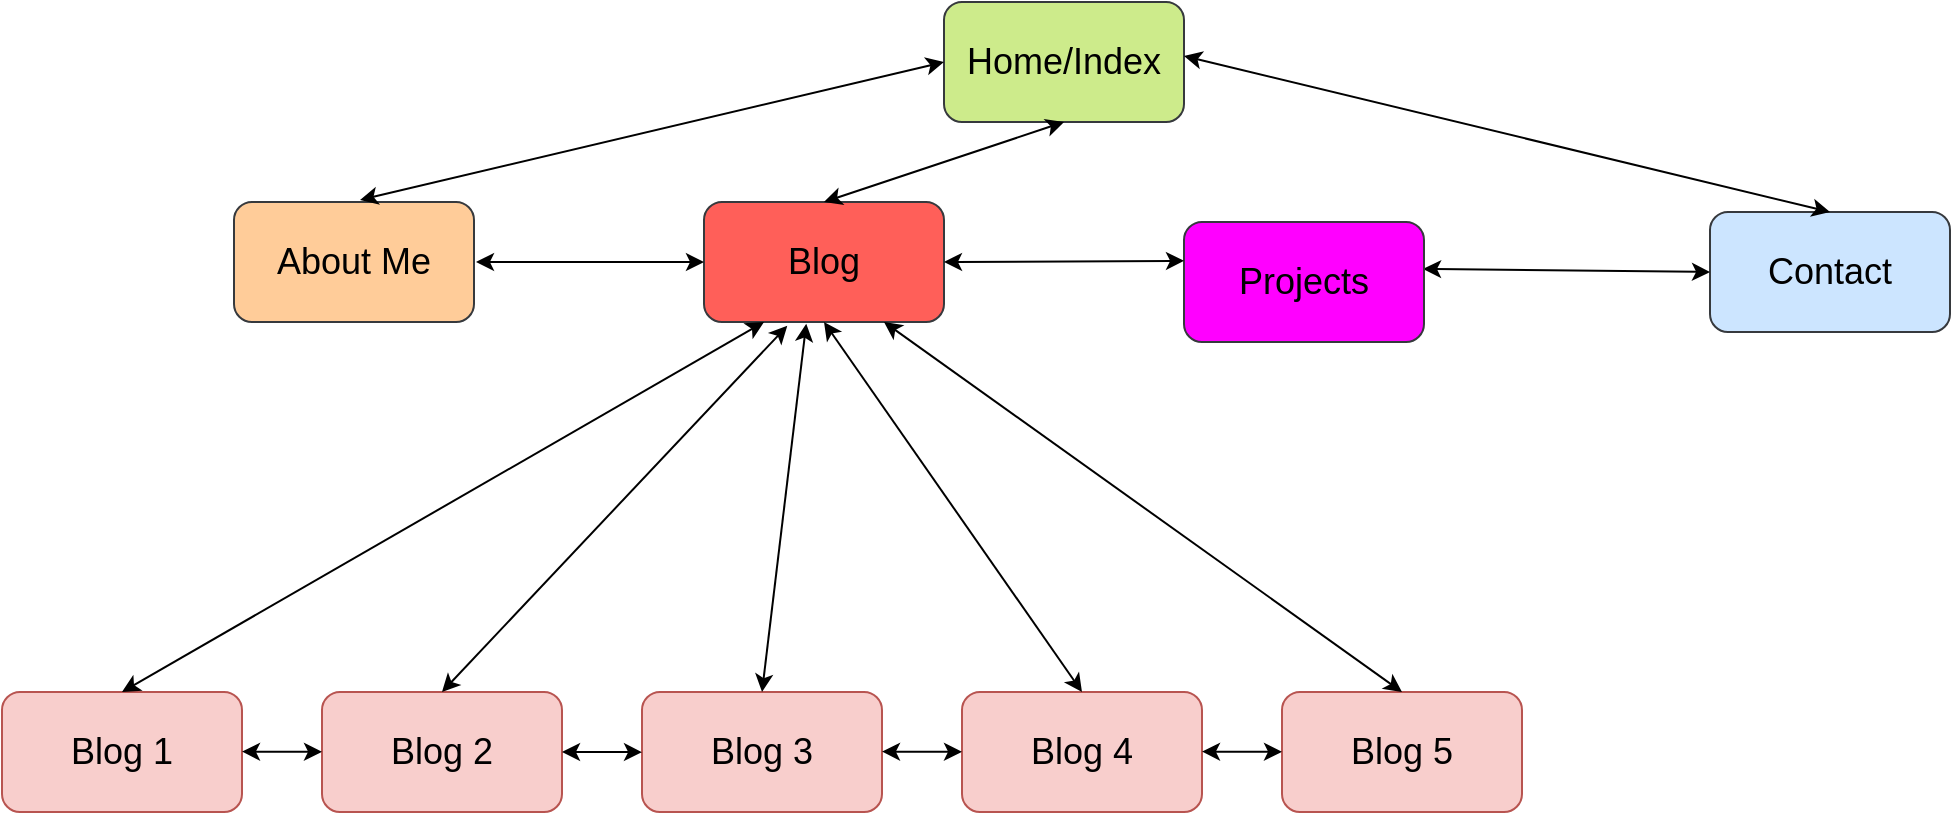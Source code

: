 <mxfile version="17.1.2" type="device"><diagram id="FrEQLvVEUYzjpKGy_lht" name="Page-1"><mxGraphModel dx="1368" dy="685" grid="0" gridSize="10" guides="1" tooltips="1" connect="1" arrows="1" fold="1" page="1" pageScale="1" pageWidth="1169" pageHeight="827" background="#FFFFFF" math="0" shadow="0"><root><mxCell id="0"/><mxCell id="1" parent="0"/><mxCell id="DT_Co0LQ-cxSEtePmClL-1" value="&lt;font style=&quot;font-size: 18px&quot;&gt;Home/Index&lt;/font&gt;" style="rounded=1;whiteSpace=wrap;html=1;fillColor=#cdeb8b;strokeColor=#36393d;" parent="1" vertex="1"><mxGeometry x="511" y="55" width="120" height="60" as="geometry"/></mxCell><mxCell id="DT_Co0LQ-cxSEtePmClL-2" value="&lt;font style=&quot;font-size: 18px&quot;&gt;About Me&lt;/font&gt;" style="rounded=1;whiteSpace=wrap;html=1;fillColor=#ffcc99;strokeColor=#36393d;" parent="1" vertex="1"><mxGeometry x="156" y="155" width="120" height="60" as="geometry"/></mxCell><mxCell id="DT_Co0LQ-cxSEtePmClL-3" value="&lt;font style=&quot;font-size: 18px&quot;&gt;Blog 1&lt;/font&gt;" style="rounded=1;whiteSpace=wrap;html=1;fillColor=#f8cecc;strokeColor=#b85450;" parent="1" vertex="1"><mxGeometry x="40" y="400" width="120" height="60" as="geometry"/></mxCell><mxCell id="DT_Co0LQ-cxSEtePmClL-4" value="&lt;font style=&quot;font-size: 18px&quot;&gt;Blog 2&lt;/font&gt;" style="rounded=1;whiteSpace=wrap;html=1;fillColor=#f8cecc;strokeColor=#b85450;" parent="1" vertex="1"><mxGeometry x="200" y="400" width="120" height="60" as="geometry"/></mxCell><mxCell id="DT_Co0LQ-cxSEtePmClL-5" value="&lt;font style=&quot;font-size: 18px&quot;&gt;Blog 3&lt;/font&gt;" style="rounded=1;whiteSpace=wrap;html=1;fillColor=#f8cecc;strokeColor=#b85450;" parent="1" vertex="1"><mxGeometry x="360" y="400" width="120" height="60" as="geometry"/></mxCell><mxCell id="DT_Co0LQ-cxSEtePmClL-6" value="&lt;font style=&quot;font-size: 18px&quot;&gt;Blog 4&lt;/font&gt;" style="rounded=1;whiteSpace=wrap;html=1;fillColor=#f8cecc;strokeColor=#b85450;" parent="1" vertex="1"><mxGeometry x="520" y="400" width="120" height="60" as="geometry"/></mxCell><mxCell id="DT_Co0LQ-cxSEtePmClL-7" value="&lt;font style=&quot;font-size: 18px&quot;&gt;Contact&lt;/font&gt;" style="rounded=1;whiteSpace=wrap;html=1;fillColor=#cce5ff;strokeColor=#36393d;" parent="1" vertex="1"><mxGeometry x="894" y="160" width="120" height="60" as="geometry"/></mxCell><mxCell id="DT_Co0LQ-cxSEtePmClL-8" value="&lt;font style=&quot;font-size: 18px&quot;&gt;Blog&lt;/font&gt;" style="rounded=1;whiteSpace=wrap;html=1;fillColor=#FF5F59;strokeColor=#36393d;" parent="1" vertex="1"><mxGeometry x="391" y="155" width="120" height="60" as="geometry"/></mxCell><mxCell id="DT_Co0LQ-cxSEtePmClL-10" value="&lt;font style=&quot;font-size: 18px&quot;&gt;Blog 5&lt;/font&gt;" style="rounded=1;whiteSpace=wrap;html=1;fillColor=#f8cecc;strokeColor=#b85450;" parent="1" vertex="1"><mxGeometry x="680" y="400" width="120" height="60" as="geometry"/></mxCell><mxCell id="DT_Co0LQ-cxSEtePmClL-11" value="" style="endArrow=classic;startArrow=classic;html=1;rounded=0;entryX=0;entryY=0.5;entryDx=0;entryDy=0;" parent="1" target="DT_Co0LQ-cxSEtePmClL-1" edge="1"><mxGeometry width="50" height="50" relative="1" as="geometry"><mxPoint x="219" y="154" as="sourcePoint"/><mxPoint x="230" y="110" as="targetPoint"/></mxGeometry></mxCell><mxCell id="DT_Co0LQ-cxSEtePmClL-12" value="" style="endArrow=classic;startArrow=classic;html=1;rounded=0;entryX=0.5;entryY=0;entryDx=0;entryDy=0;" parent="1" edge="1" target="DT_Co0LQ-cxSEtePmClL-7"><mxGeometry width="50" height="50" relative="1" as="geometry"><mxPoint x="631" y="82" as="sourcePoint"/><mxPoint x="881" y="122" as="targetPoint"/></mxGeometry></mxCell><mxCell id="DT_Co0LQ-cxSEtePmClL-13" value="" style="endArrow=classic;startArrow=classic;html=1;rounded=0;entryX=0.5;entryY=1;entryDx=0;entryDy=0;exitX=0.5;exitY=0;exitDx=0;exitDy=0;" parent="1" source="DT_Co0LQ-cxSEtePmClL-8" target="DT_Co0LQ-cxSEtePmClL-1" edge="1"><mxGeometry width="50" height="50" relative="1" as="geometry"><mxPoint x="200" y="180" as="sourcePoint"/><mxPoint x="440" y="140" as="targetPoint"/></mxGeometry></mxCell><mxCell id="DT_Co0LQ-cxSEtePmClL-14" value="" style="endArrow=classic;startArrow=classic;html=1;rounded=0;entryX=0.25;entryY=1;entryDx=0;entryDy=0;exitX=0.5;exitY=0;exitDx=0;exitDy=0;" parent="1" source="DT_Co0LQ-cxSEtePmClL-3" target="DT_Co0LQ-cxSEtePmClL-8" edge="1"><mxGeometry width="50" height="50" relative="1" as="geometry"><mxPoint x="180" y="340" as="sourcePoint"/><mxPoint x="420" y="300" as="targetPoint"/></mxGeometry></mxCell><mxCell id="DT_Co0LQ-cxSEtePmClL-15" value="" style="endArrow=classic;startArrow=classic;html=1;rounded=0;entryX=0.347;entryY=1.032;entryDx=0;entryDy=0;exitX=0.5;exitY=0;exitDx=0;exitDy=0;entryPerimeter=0;" parent="1" source="DT_Co0LQ-cxSEtePmClL-4" edge="1" target="DT_Co0LQ-cxSEtePmClL-8"><mxGeometry width="50" height="50" relative="1" as="geometry"><mxPoint x="180" y="340" as="sourcePoint"/><mxPoint x="420" y="300" as="targetPoint"/></mxGeometry></mxCell><mxCell id="DT_Co0LQ-cxSEtePmClL-16" value="" style="endArrow=classic;startArrow=classic;html=1;rounded=0;entryX=0.426;entryY=1.014;entryDx=0;entryDy=0;entryPerimeter=0;" parent="1" edge="1" target="DT_Co0LQ-cxSEtePmClL-8"><mxGeometry width="50" height="50" relative="1" as="geometry"><mxPoint x="420" y="400" as="sourcePoint"/><mxPoint x="420" y="310" as="targetPoint"/></mxGeometry></mxCell><mxCell id="DT_Co0LQ-cxSEtePmClL-17" value="" style="endArrow=classic;startArrow=classic;html=1;rounded=0;entryX=0.5;entryY=0;entryDx=0;entryDy=0;exitX=0.5;exitY=1;exitDx=0;exitDy=0;" parent="1" source="DT_Co0LQ-cxSEtePmClL-8" target="DT_Co0LQ-cxSEtePmClL-6" edge="1"><mxGeometry width="50" height="50" relative="1" as="geometry"><mxPoint x="430" y="310" as="sourcePoint"/><mxPoint x="670" y="270" as="targetPoint"/></mxGeometry></mxCell><mxCell id="DT_Co0LQ-cxSEtePmClL-18" value="" style="endArrow=classic;startArrow=classic;html=1;rounded=0;entryX=0.5;entryY=0;entryDx=0;entryDy=0;exitX=0.75;exitY=1;exitDx=0;exitDy=0;exitPerimeter=0;" parent="1" source="DT_Co0LQ-cxSEtePmClL-8" target="DT_Co0LQ-cxSEtePmClL-10" edge="1"><mxGeometry width="50" height="50" relative="1" as="geometry"><mxPoint x="440" y="310" as="sourcePoint"/><mxPoint x="680" y="270" as="targetPoint"/></mxGeometry></mxCell><mxCell id="DT_Co0LQ-cxSEtePmClL-28" value="" style="endArrow=classic;startArrow=classic;html=1;rounded=0;fontSize=18;exitX=1;exitY=0.5;exitDx=0;exitDy=0;" parent="1" source="DT_Co0LQ-cxSEtePmClL-4" edge="1"><mxGeometry width="50" height="50" relative="1" as="geometry"><mxPoint x="330" y="430" as="sourcePoint"/><mxPoint x="360" y="430.07" as="targetPoint"/><Array as="points"><mxPoint x="360" y="430.07"/></Array></mxGeometry></mxCell><mxCell id="DT_Co0LQ-cxSEtePmClL-30" value="" style="endArrow=classic;startArrow=classic;html=1;rounded=0;fontSize=18;exitX=1;exitY=0.5;exitDx=0;exitDy=0;" parent="1" edge="1"><mxGeometry width="50" height="50" relative="1" as="geometry"><mxPoint x="160" y="429.81" as="sourcePoint"/><mxPoint x="200" y="429.88" as="targetPoint"/><Array as="points"><mxPoint x="200" y="429.88"/></Array></mxGeometry></mxCell><mxCell id="DT_Co0LQ-cxSEtePmClL-31" value="" style="endArrow=classic;startArrow=classic;html=1;rounded=0;fontSize=18;exitX=1;exitY=0.5;exitDx=0;exitDy=0;" parent="1" edge="1"><mxGeometry width="50" height="50" relative="1" as="geometry"><mxPoint x="480" y="429.81" as="sourcePoint"/><mxPoint x="520" y="429.88" as="targetPoint"/><Array as="points"><mxPoint x="520" y="429.88"/></Array></mxGeometry></mxCell><mxCell id="DT_Co0LQ-cxSEtePmClL-32" value="" style="endArrow=classic;startArrow=classic;html=1;rounded=0;fontSize=18;exitX=1;exitY=0.5;exitDx=0;exitDy=0;" parent="1" edge="1"><mxGeometry width="50" height="50" relative="1" as="geometry"><mxPoint x="640" y="429.81" as="sourcePoint"/><mxPoint x="680" y="429.88" as="targetPoint"/><Array as="points"><mxPoint x="680" y="429.88"/></Array></mxGeometry></mxCell><mxCell id="DT_Co0LQ-cxSEtePmClL-33" value="" style="endArrow=classic;startArrow=classic;html=1;rounded=0;entryX=0;entryY=0.5;entryDx=0;entryDy=0;" parent="1" target="DT_Co0LQ-cxSEtePmClL-8" edge="1"><mxGeometry width="50" height="50" relative="1" as="geometry"><mxPoint x="277" y="185" as="sourcePoint"/><mxPoint x="350" y="270" as="targetPoint"/></mxGeometry></mxCell><mxCell id="DT_Co0LQ-cxSEtePmClL-35" value="" style="endArrow=classic;startArrow=classic;html=1;rounded=0;entryX=0;entryY=0.5;entryDx=0;entryDy=0;exitX=0.996;exitY=0.391;exitDx=0;exitDy=0;exitPerimeter=0;" parent="1" target="DT_Co0LQ-cxSEtePmClL-7" edge="1" source="8mcHNhvulwPrDyLNn9dw-1"><mxGeometry width="50" height="50" relative="1" as="geometry"><mxPoint x="480" y="270.0" as="sourcePoint"/><mxPoint x="661.44" y="319.58" as="targetPoint"/></mxGeometry></mxCell><mxCell id="8mcHNhvulwPrDyLNn9dw-1" value="&lt;font style=&quot;font-size: 18px&quot;&gt;Projects&lt;/font&gt;" style="rounded=1;whiteSpace=wrap;html=1;fillColor=#FF00FF;strokeColor=#36393d;" vertex="1" parent="1"><mxGeometry x="631" y="165" width="120" height="60" as="geometry"/></mxCell><mxCell id="8mcHNhvulwPrDyLNn9dw-2" value="" style="endArrow=classic;startArrow=classic;html=1;rounded=0;entryX=0;entryY=0.5;entryDx=0;entryDy=0;exitX=1;exitY=0.5;exitDx=0;exitDy=0;" edge="1" parent="1" source="DT_Co0LQ-cxSEtePmClL-8"><mxGeometry width="50" height="50" relative="1" as="geometry"><mxPoint x="520" y="184.41" as="sourcePoint"/><mxPoint x="631" y="184.41" as="targetPoint"/></mxGeometry></mxCell></root></mxGraphModel></diagram></mxfile>